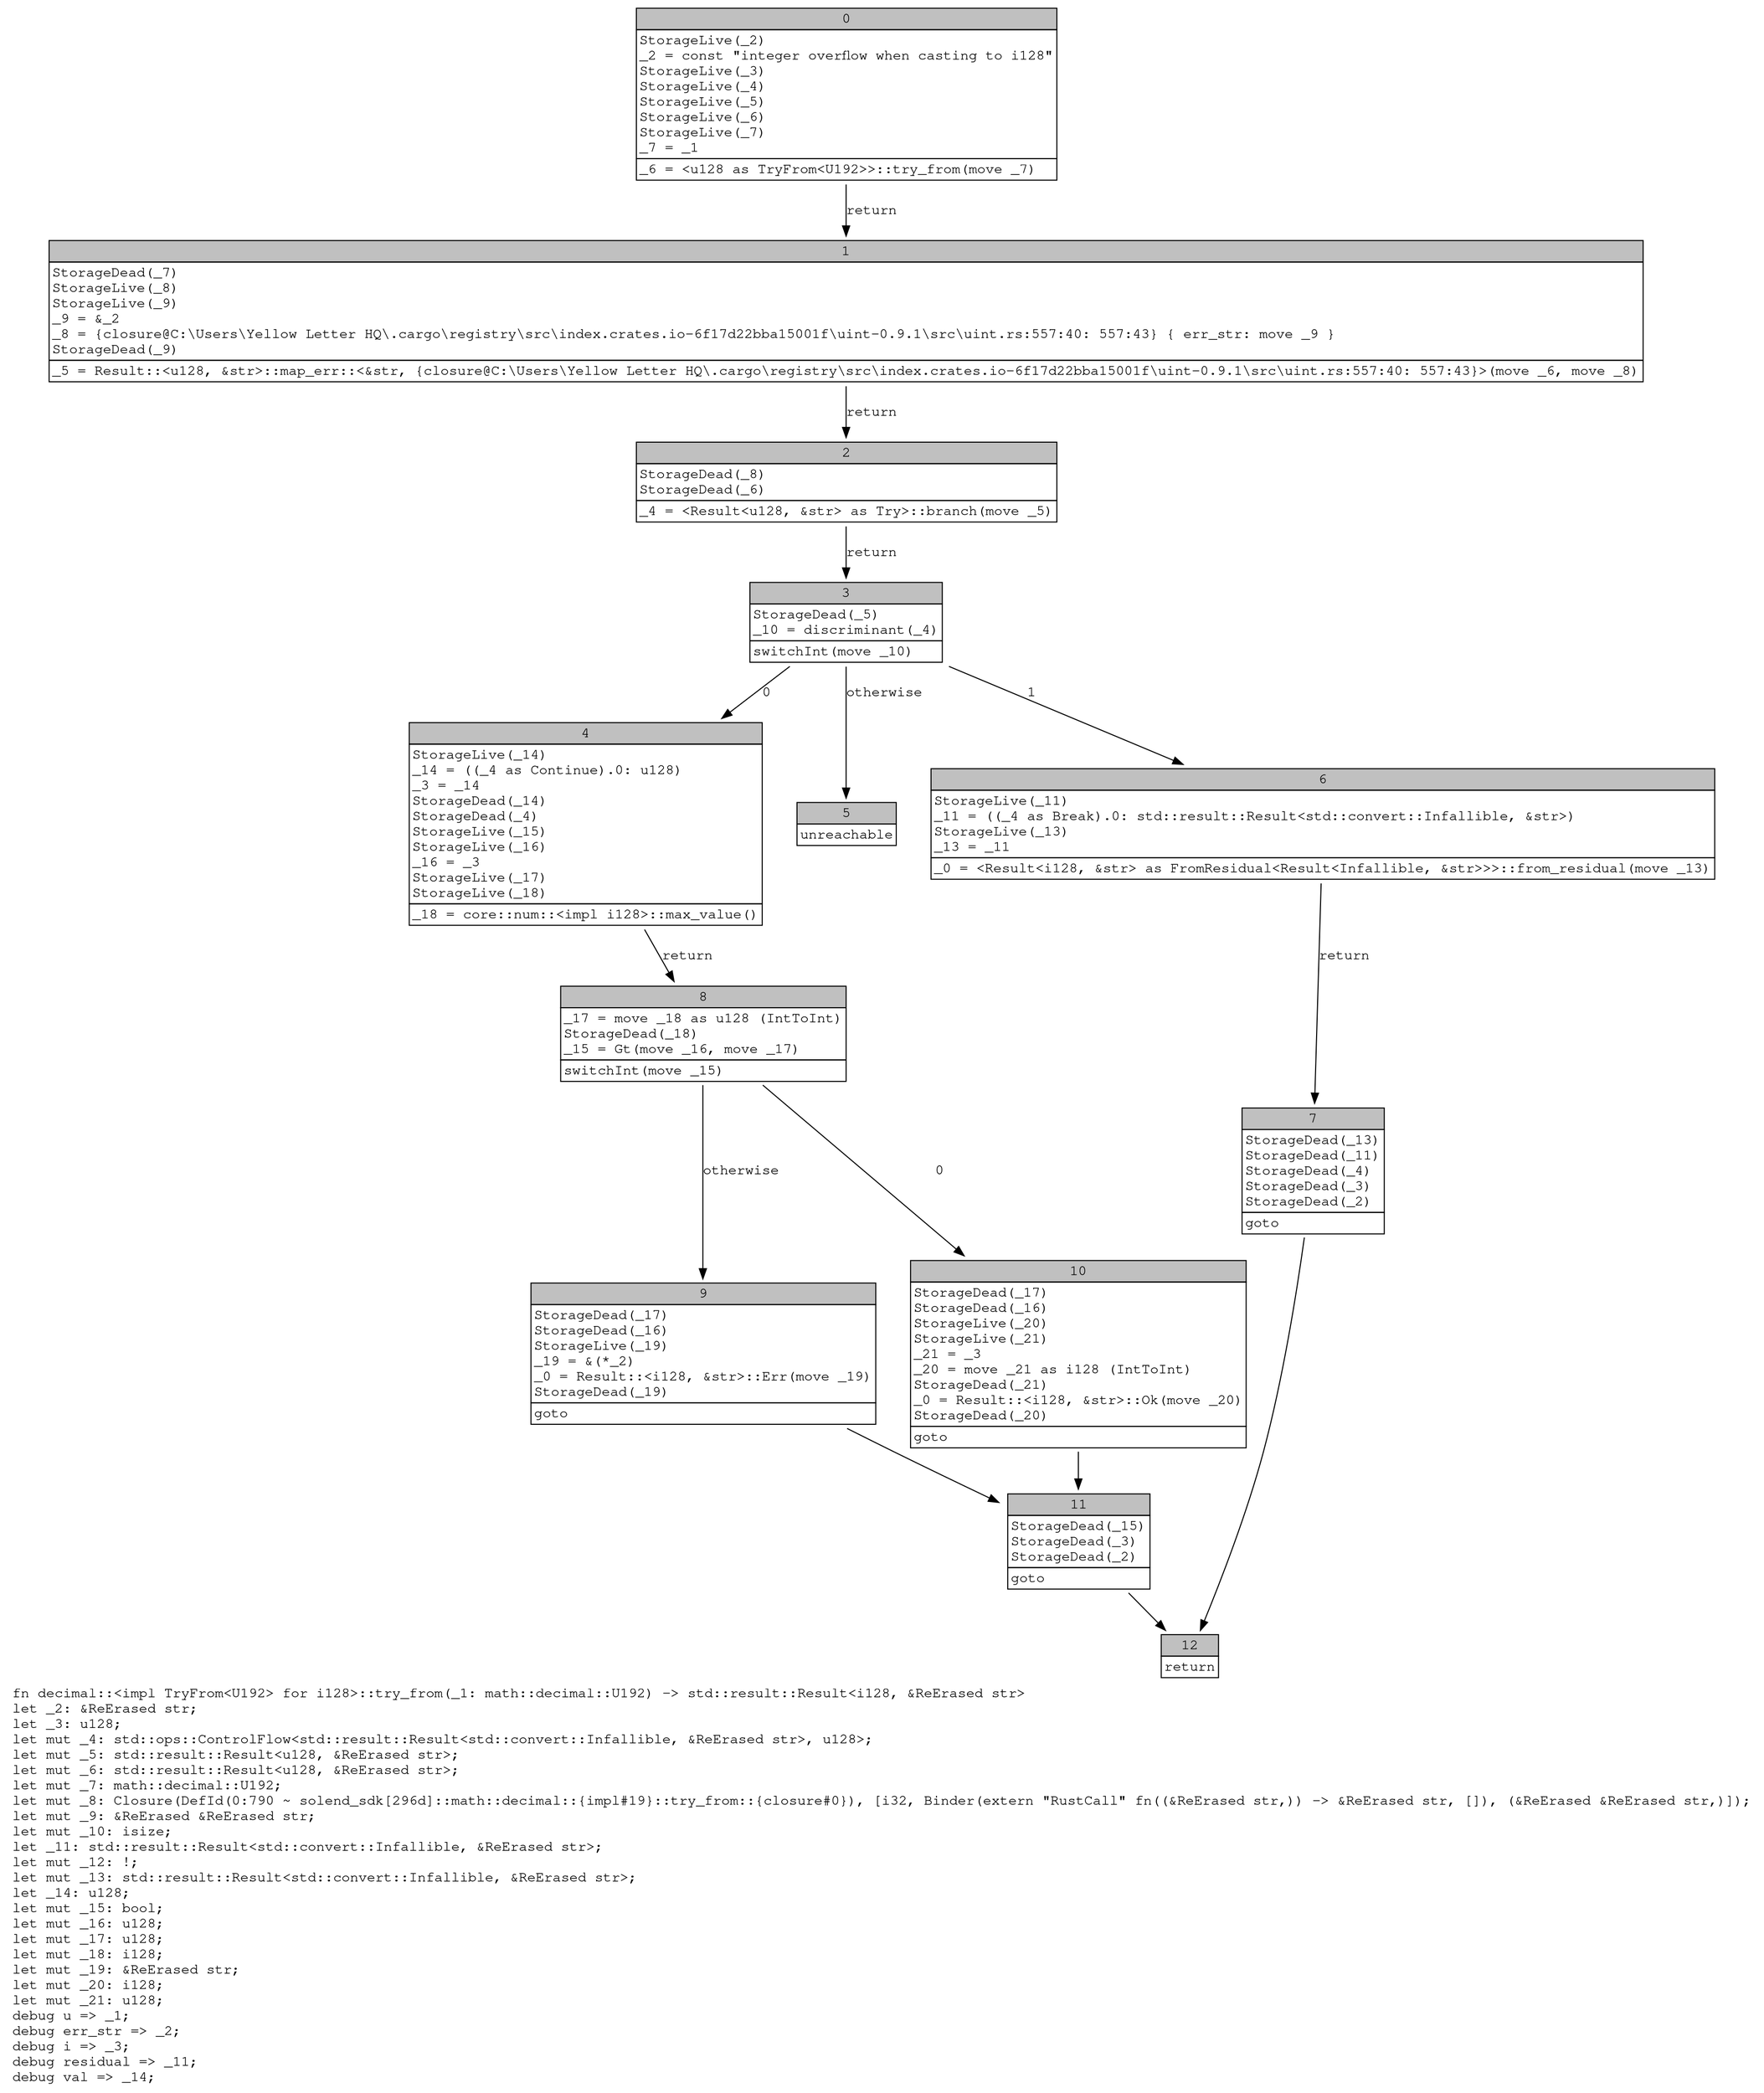 digraph Mir_0_789 {
    graph [fontname="Courier, monospace"];
    node [fontname="Courier, monospace"];
    edge [fontname="Courier, monospace"];
    label=<fn decimal::&lt;impl TryFrom&lt;U192&gt; for i128&gt;::try_from(_1: math::decimal::U192) -&gt; std::result::Result&lt;i128, &amp;ReErased str&gt;<br align="left"/>let _2: &amp;ReErased str;<br align="left"/>let _3: u128;<br align="left"/>let mut _4: std::ops::ControlFlow&lt;std::result::Result&lt;std::convert::Infallible, &amp;ReErased str&gt;, u128&gt;;<br align="left"/>let mut _5: std::result::Result&lt;u128, &amp;ReErased str&gt;;<br align="left"/>let mut _6: std::result::Result&lt;u128, &amp;ReErased str&gt;;<br align="left"/>let mut _7: math::decimal::U192;<br align="left"/>let mut _8: Closure(DefId(0:790 ~ solend_sdk[296d]::math::decimal::{impl#19}::try_from::{closure#0}), [i32, Binder(extern &quot;RustCall&quot; fn((&amp;ReErased str,)) -&gt; &amp;ReErased str, []), (&amp;ReErased &amp;ReErased str,)]);<br align="left"/>let mut _9: &amp;ReErased &amp;ReErased str;<br align="left"/>let mut _10: isize;<br align="left"/>let _11: std::result::Result&lt;std::convert::Infallible, &amp;ReErased str&gt;;<br align="left"/>let mut _12: !;<br align="left"/>let mut _13: std::result::Result&lt;std::convert::Infallible, &amp;ReErased str&gt;;<br align="left"/>let _14: u128;<br align="left"/>let mut _15: bool;<br align="left"/>let mut _16: u128;<br align="left"/>let mut _17: u128;<br align="left"/>let mut _18: i128;<br align="left"/>let mut _19: &amp;ReErased str;<br align="left"/>let mut _20: i128;<br align="left"/>let mut _21: u128;<br align="left"/>debug u =&gt; _1;<br align="left"/>debug err_str =&gt; _2;<br align="left"/>debug i =&gt; _3;<br align="left"/>debug residual =&gt; _11;<br align="left"/>debug val =&gt; _14;<br align="left"/>>;
    bb0__0_789 [shape="none", label=<<table border="0" cellborder="1" cellspacing="0"><tr><td bgcolor="gray" align="center" colspan="1">0</td></tr><tr><td align="left" balign="left">StorageLive(_2)<br/>_2 = const &quot;integer overflow when casting to i128&quot;<br/>StorageLive(_3)<br/>StorageLive(_4)<br/>StorageLive(_5)<br/>StorageLive(_6)<br/>StorageLive(_7)<br/>_7 = _1<br/></td></tr><tr><td align="left">_6 = &lt;u128 as TryFrom&lt;U192&gt;&gt;::try_from(move _7)</td></tr></table>>];
    bb1__0_789 [shape="none", label=<<table border="0" cellborder="1" cellspacing="0"><tr><td bgcolor="gray" align="center" colspan="1">1</td></tr><tr><td align="left" balign="left">StorageDead(_7)<br/>StorageLive(_8)<br/>StorageLive(_9)<br/>_9 = &amp;_2<br/>_8 = {closure@C:\Users\Yellow Letter HQ\.cargo\registry\src\index.crates.io-6f17d22bba15001f\uint-0.9.1\src\uint.rs:557:40: 557:43} { err_str: move _9 }<br/>StorageDead(_9)<br/></td></tr><tr><td align="left">_5 = Result::&lt;u128, &amp;str&gt;::map_err::&lt;&amp;str, {closure@C:\Users\Yellow Letter HQ\.cargo\registry\src\index.crates.io-6f17d22bba15001f\uint-0.9.1\src\uint.rs:557:40: 557:43}&gt;(move _6, move _8)</td></tr></table>>];
    bb2__0_789 [shape="none", label=<<table border="0" cellborder="1" cellspacing="0"><tr><td bgcolor="gray" align="center" colspan="1">2</td></tr><tr><td align="left" balign="left">StorageDead(_8)<br/>StorageDead(_6)<br/></td></tr><tr><td align="left">_4 = &lt;Result&lt;u128, &amp;str&gt; as Try&gt;::branch(move _5)</td></tr></table>>];
    bb3__0_789 [shape="none", label=<<table border="0" cellborder="1" cellspacing="0"><tr><td bgcolor="gray" align="center" colspan="1">3</td></tr><tr><td align="left" balign="left">StorageDead(_5)<br/>_10 = discriminant(_4)<br/></td></tr><tr><td align="left">switchInt(move _10)</td></tr></table>>];
    bb4__0_789 [shape="none", label=<<table border="0" cellborder="1" cellspacing="0"><tr><td bgcolor="gray" align="center" colspan="1">4</td></tr><tr><td align="left" balign="left">StorageLive(_14)<br/>_14 = ((_4 as Continue).0: u128)<br/>_3 = _14<br/>StorageDead(_14)<br/>StorageDead(_4)<br/>StorageLive(_15)<br/>StorageLive(_16)<br/>_16 = _3<br/>StorageLive(_17)<br/>StorageLive(_18)<br/></td></tr><tr><td align="left">_18 = core::num::&lt;impl i128&gt;::max_value()</td></tr></table>>];
    bb5__0_789 [shape="none", label=<<table border="0" cellborder="1" cellspacing="0"><tr><td bgcolor="gray" align="center" colspan="1">5</td></tr><tr><td align="left">unreachable</td></tr></table>>];
    bb6__0_789 [shape="none", label=<<table border="0" cellborder="1" cellspacing="0"><tr><td bgcolor="gray" align="center" colspan="1">6</td></tr><tr><td align="left" balign="left">StorageLive(_11)<br/>_11 = ((_4 as Break).0: std::result::Result&lt;std::convert::Infallible, &amp;str&gt;)<br/>StorageLive(_13)<br/>_13 = _11<br/></td></tr><tr><td align="left">_0 = &lt;Result&lt;i128, &amp;str&gt; as FromResidual&lt;Result&lt;Infallible, &amp;str&gt;&gt;&gt;::from_residual(move _13)</td></tr></table>>];
    bb7__0_789 [shape="none", label=<<table border="0" cellborder="1" cellspacing="0"><tr><td bgcolor="gray" align="center" colspan="1">7</td></tr><tr><td align="left" balign="left">StorageDead(_13)<br/>StorageDead(_11)<br/>StorageDead(_4)<br/>StorageDead(_3)<br/>StorageDead(_2)<br/></td></tr><tr><td align="left">goto</td></tr></table>>];
    bb8__0_789 [shape="none", label=<<table border="0" cellborder="1" cellspacing="0"><tr><td bgcolor="gray" align="center" colspan="1">8</td></tr><tr><td align="left" balign="left">_17 = move _18 as u128 (IntToInt)<br/>StorageDead(_18)<br/>_15 = Gt(move _16, move _17)<br/></td></tr><tr><td align="left">switchInt(move _15)</td></tr></table>>];
    bb9__0_789 [shape="none", label=<<table border="0" cellborder="1" cellspacing="0"><tr><td bgcolor="gray" align="center" colspan="1">9</td></tr><tr><td align="left" balign="left">StorageDead(_17)<br/>StorageDead(_16)<br/>StorageLive(_19)<br/>_19 = &amp;(*_2)<br/>_0 = Result::&lt;i128, &amp;str&gt;::Err(move _19)<br/>StorageDead(_19)<br/></td></tr><tr><td align="left">goto</td></tr></table>>];
    bb10__0_789 [shape="none", label=<<table border="0" cellborder="1" cellspacing="0"><tr><td bgcolor="gray" align="center" colspan="1">10</td></tr><tr><td align="left" balign="left">StorageDead(_17)<br/>StorageDead(_16)<br/>StorageLive(_20)<br/>StorageLive(_21)<br/>_21 = _3<br/>_20 = move _21 as i128 (IntToInt)<br/>StorageDead(_21)<br/>_0 = Result::&lt;i128, &amp;str&gt;::Ok(move _20)<br/>StorageDead(_20)<br/></td></tr><tr><td align="left">goto</td></tr></table>>];
    bb11__0_789 [shape="none", label=<<table border="0" cellborder="1" cellspacing="0"><tr><td bgcolor="gray" align="center" colspan="1">11</td></tr><tr><td align="left" balign="left">StorageDead(_15)<br/>StorageDead(_3)<br/>StorageDead(_2)<br/></td></tr><tr><td align="left">goto</td></tr></table>>];
    bb12__0_789 [shape="none", label=<<table border="0" cellborder="1" cellspacing="0"><tr><td bgcolor="gray" align="center" colspan="1">12</td></tr><tr><td align="left">return</td></tr></table>>];
    bb0__0_789 -> bb1__0_789 [label="return"];
    bb1__0_789 -> bb2__0_789 [label="return"];
    bb2__0_789 -> bb3__0_789 [label="return"];
    bb3__0_789 -> bb4__0_789 [label="0"];
    bb3__0_789 -> bb6__0_789 [label="1"];
    bb3__0_789 -> bb5__0_789 [label="otherwise"];
    bb4__0_789 -> bb8__0_789 [label="return"];
    bb6__0_789 -> bb7__0_789 [label="return"];
    bb7__0_789 -> bb12__0_789 [label=""];
    bb8__0_789 -> bb10__0_789 [label="0"];
    bb8__0_789 -> bb9__0_789 [label="otherwise"];
    bb9__0_789 -> bb11__0_789 [label=""];
    bb10__0_789 -> bb11__0_789 [label=""];
    bb11__0_789 -> bb12__0_789 [label=""];
}
